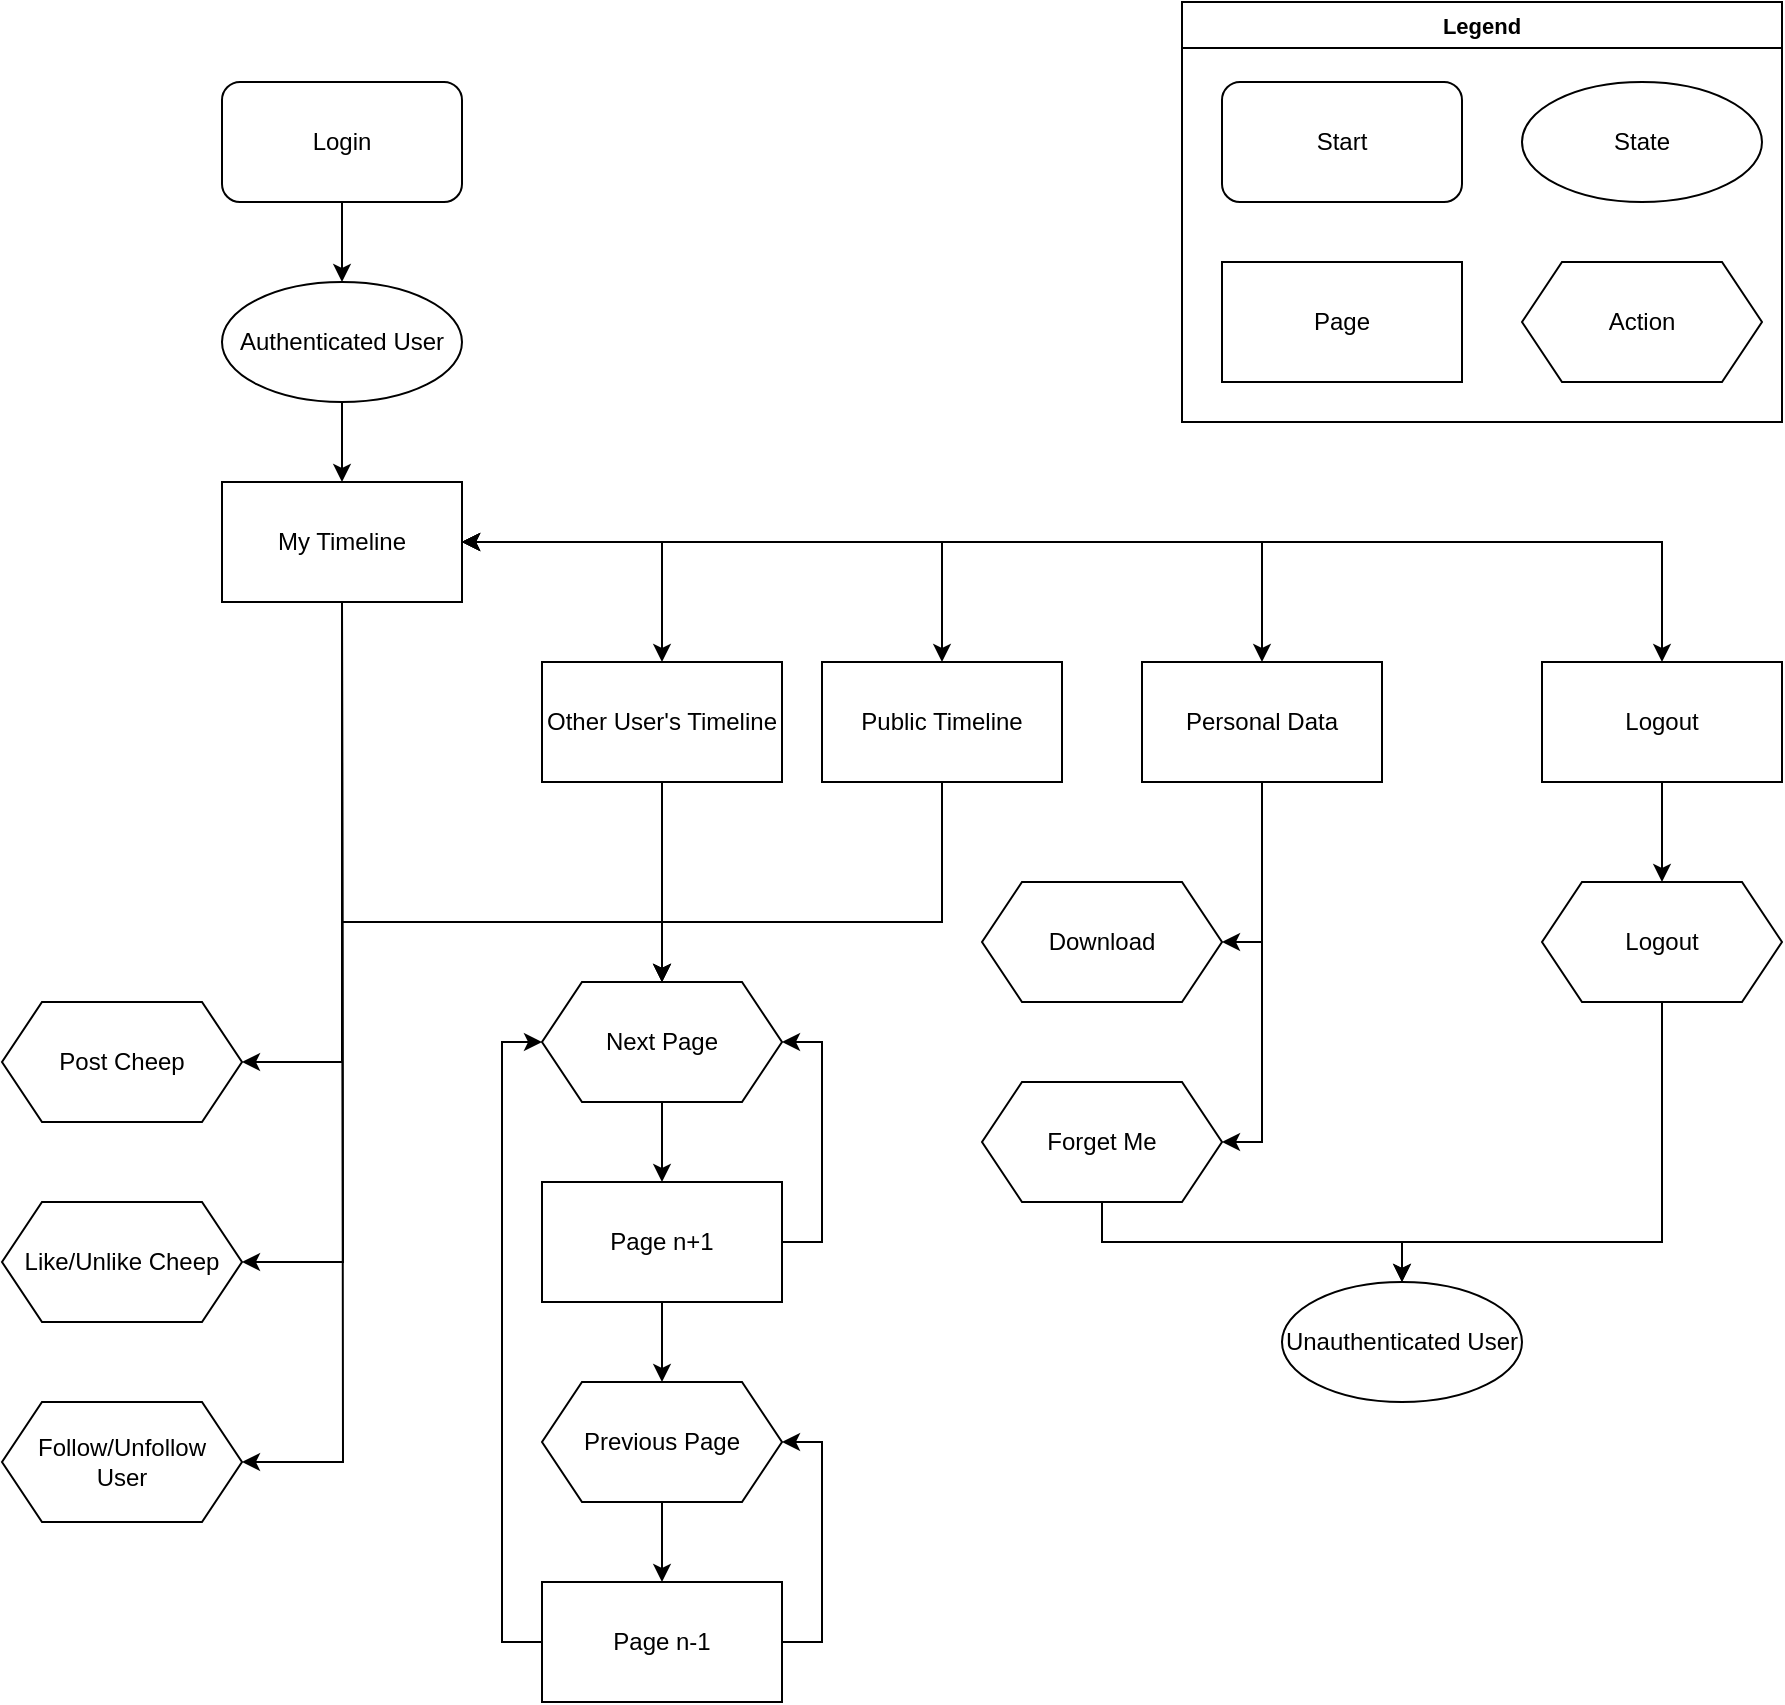 <mxfile version="25.0.3">
  <diagram name="Page-1" id="gOv-1aPmwURdJN2ceVo-">
    <mxGraphModel dx="2284" dy="705" grid="1" gridSize="10" guides="1" tooltips="1" connect="1" arrows="1" fold="1" page="1" pageScale="1" pageWidth="850" pageHeight="1100" math="0" shadow="0">
      <root>
        <mxCell id="0" />
        <mxCell id="1" parent="0" />
        <mxCell id="pb0m8HbCgDDxHQslc3x3-5" style="edgeStyle=orthogonalEdgeStyle;rounded=0;orthogonalLoop=1;jettySize=auto;html=1;exitX=0.5;exitY=1;exitDx=0;exitDy=0;" parent="1" source="pb0m8HbCgDDxHQslc3x3-1" target="pb0m8HbCgDDxHQslc3x3-2" edge="1">
          <mxGeometry relative="1" as="geometry" />
        </mxCell>
        <mxCell id="pb0m8HbCgDDxHQslc3x3-1" value="Login" style="rounded=1;whiteSpace=wrap;html=1;" parent="1" vertex="1">
          <mxGeometry x="40" y="120" width="120" height="60" as="geometry" />
        </mxCell>
        <mxCell id="pb0m8HbCgDDxHQslc3x3-6" style="edgeStyle=orthogonalEdgeStyle;rounded=0;orthogonalLoop=1;jettySize=auto;html=1;exitX=0.5;exitY=1;exitDx=0;exitDy=0;" parent="1" source="pb0m8HbCgDDxHQslc3x3-2" target="pb0m8HbCgDDxHQslc3x3-3" edge="1">
          <mxGeometry relative="1" as="geometry" />
        </mxCell>
        <mxCell id="pb0m8HbCgDDxHQslc3x3-2" value="Authenticated User" style="ellipse;whiteSpace=wrap;html=1;" parent="1" vertex="1">
          <mxGeometry x="40" y="220" width="120" height="60" as="geometry" />
        </mxCell>
        <mxCell id="pb0m8HbCgDDxHQslc3x3-9" style="edgeStyle=orthogonalEdgeStyle;rounded=0;orthogonalLoop=1;jettySize=auto;html=1;entryX=0.5;entryY=0;entryDx=0;entryDy=0;" parent="1" source="pb0m8HbCgDDxHQslc3x3-3" target="pb0m8HbCgDDxHQslc3x3-4" edge="1">
          <mxGeometry relative="1" as="geometry">
            <Array as="points">
              <mxPoint x="100" y="540" />
              <mxPoint x="260" y="540" />
            </Array>
          </mxGeometry>
        </mxCell>
        <mxCell id="pb0m8HbCgDDxHQslc3x3-27" style="edgeStyle=orthogonalEdgeStyle;shape=connector;rounded=0;orthogonalLoop=1;jettySize=auto;html=1;exitX=1;exitY=0.5;exitDx=0;exitDy=0;entryX=0.5;entryY=0;entryDx=0;entryDy=0;strokeColor=default;align=center;verticalAlign=middle;fontFamily=Helvetica;fontSize=11;fontColor=default;labelBackgroundColor=default;startArrow=classic;startFill=1;endArrow=classic;" parent="1" source="pb0m8HbCgDDxHQslc3x3-3" target="pb0m8HbCgDDxHQslc3x3-21" edge="1">
          <mxGeometry relative="1" as="geometry" />
        </mxCell>
        <mxCell id="pb0m8HbCgDDxHQslc3x3-31" style="edgeStyle=orthogonalEdgeStyle;shape=connector;rounded=0;orthogonalLoop=1;jettySize=auto;html=1;strokeColor=default;align=center;verticalAlign=middle;fontFamily=Helvetica;fontSize=11;fontColor=default;labelBackgroundColor=default;startArrow=classic;startFill=1;endArrow=classic;" parent="1" source="pb0m8HbCgDDxHQslc3x3-3" target="pb0m8HbCgDDxHQslc3x3-29" edge="1">
          <mxGeometry relative="1" as="geometry" />
        </mxCell>
        <mxCell id="pb0m8HbCgDDxHQslc3x3-54" style="edgeStyle=orthogonalEdgeStyle;shape=connector;rounded=0;orthogonalLoop=1;jettySize=auto;html=1;strokeColor=default;align=center;verticalAlign=middle;fontFamily=Helvetica;fontSize=11;fontColor=default;labelBackgroundColor=default;startArrow=classic;startFill=1;endArrow=classic;" parent="1" source="pb0m8HbCgDDxHQslc3x3-3" target="pb0m8HbCgDDxHQslc3x3-52" edge="1">
          <mxGeometry relative="1" as="geometry" />
        </mxCell>
        <mxCell id="pb0m8HbCgDDxHQslc3x3-57" style="edgeStyle=orthogonalEdgeStyle;shape=connector;rounded=0;orthogonalLoop=1;jettySize=auto;html=1;strokeColor=default;align=center;verticalAlign=middle;fontFamily=Helvetica;fontSize=11;fontColor=default;labelBackgroundColor=default;startArrow=classic;startFill=1;endArrow=classic;" parent="1" source="pb0m8HbCgDDxHQslc3x3-3" target="pb0m8HbCgDDxHQslc3x3-7" edge="1">
          <mxGeometry relative="1" as="geometry" />
        </mxCell>
        <mxCell id="pb0m8HbCgDDxHQslc3x3-3" value="My Timeline" style="rounded=0;whiteSpace=wrap;html=1;" parent="1" vertex="1">
          <mxGeometry x="40" y="320" width="120" height="60" as="geometry" />
        </mxCell>
        <mxCell id="pb0m8HbCgDDxHQslc3x3-12" value="" style="edgeStyle=orthogonalEdgeStyle;rounded=0;orthogonalLoop=1;jettySize=auto;html=1;" parent="1" source="pb0m8HbCgDDxHQslc3x3-4" target="pb0m8HbCgDDxHQslc3x3-11" edge="1">
          <mxGeometry relative="1" as="geometry" />
        </mxCell>
        <mxCell id="pb0m8HbCgDDxHQslc3x3-4" value="Next Page" style="shape=hexagon;perimeter=hexagonPerimeter2;whiteSpace=wrap;html=1;fixedSize=1;" parent="1" vertex="1">
          <mxGeometry x="200" y="570" width="120" height="60" as="geometry" />
        </mxCell>
        <mxCell id="pb0m8HbCgDDxHQslc3x3-10" style="edgeStyle=orthogonalEdgeStyle;rounded=0;orthogonalLoop=1;jettySize=auto;html=1;" parent="1" source="pb0m8HbCgDDxHQslc3x3-7" target="pb0m8HbCgDDxHQslc3x3-4" edge="1">
          <mxGeometry relative="1" as="geometry" />
        </mxCell>
        <mxCell id="pb0m8HbCgDDxHQslc3x3-7" value="Other User&#39;s Timeline" style="rounded=0;whiteSpace=wrap;html=1;" parent="1" vertex="1">
          <mxGeometry x="200" y="410" width="120" height="60" as="geometry" />
        </mxCell>
        <mxCell id="pb0m8HbCgDDxHQslc3x3-14" style="edgeStyle=orthogonalEdgeStyle;rounded=0;orthogonalLoop=1;jettySize=auto;html=1;" parent="1" source="pb0m8HbCgDDxHQslc3x3-11" target="pb0m8HbCgDDxHQslc3x3-13" edge="1">
          <mxGeometry relative="1" as="geometry" />
        </mxCell>
        <mxCell id="pb0m8HbCgDDxHQslc3x3-16" style="edgeStyle=orthogonalEdgeStyle;rounded=0;orthogonalLoop=1;jettySize=auto;html=1;exitX=1;exitY=0.5;exitDx=0;exitDy=0;entryX=1;entryY=0.5;entryDx=0;entryDy=0;" parent="1" source="pb0m8HbCgDDxHQslc3x3-11" target="pb0m8HbCgDDxHQslc3x3-4" edge="1">
          <mxGeometry relative="1" as="geometry" />
        </mxCell>
        <mxCell id="pb0m8HbCgDDxHQslc3x3-11" value="Page n+1" style="whiteSpace=wrap;html=1;" parent="1" vertex="1">
          <mxGeometry x="200" y="670" width="120" height="60" as="geometry" />
        </mxCell>
        <mxCell id="pb0m8HbCgDDxHQslc3x3-18" style="edgeStyle=orthogonalEdgeStyle;rounded=0;orthogonalLoop=1;jettySize=auto;html=1;exitX=0.5;exitY=1;exitDx=0;exitDy=0;" parent="1" source="pb0m8HbCgDDxHQslc3x3-13" target="pb0m8HbCgDDxHQslc3x3-17" edge="1">
          <mxGeometry relative="1" as="geometry" />
        </mxCell>
        <mxCell id="pb0m8HbCgDDxHQslc3x3-13" value="Previous Page" style="shape=hexagon;perimeter=hexagonPerimeter2;whiteSpace=wrap;html=1;fixedSize=1;" parent="1" vertex="1">
          <mxGeometry x="200" y="770" width="120" height="60" as="geometry" />
        </mxCell>
        <mxCell id="pb0m8HbCgDDxHQslc3x3-19" style="edgeStyle=orthogonalEdgeStyle;rounded=0;orthogonalLoop=1;jettySize=auto;html=1;exitX=1;exitY=0.5;exitDx=0;exitDy=0;entryX=1;entryY=0.5;entryDx=0;entryDy=0;" parent="1" source="pb0m8HbCgDDxHQslc3x3-17" target="pb0m8HbCgDDxHQslc3x3-13" edge="1">
          <mxGeometry relative="1" as="geometry" />
        </mxCell>
        <mxCell id="pb0m8HbCgDDxHQslc3x3-20" style="edgeStyle=orthogonalEdgeStyle;rounded=0;orthogonalLoop=1;jettySize=auto;html=1;exitX=0;exitY=0.5;exitDx=0;exitDy=0;entryX=0;entryY=0.5;entryDx=0;entryDy=0;" parent="1" source="pb0m8HbCgDDxHQslc3x3-17" target="pb0m8HbCgDDxHQslc3x3-4" edge="1">
          <mxGeometry relative="1" as="geometry" />
        </mxCell>
        <mxCell id="pb0m8HbCgDDxHQslc3x3-17" value="Page n-1" style="whiteSpace=wrap;html=1;" parent="1" vertex="1">
          <mxGeometry x="200" y="870" width="120" height="60" as="geometry" />
        </mxCell>
        <mxCell id="pb0m8HbCgDDxHQslc3x3-71" style="edgeStyle=orthogonalEdgeStyle;shape=connector;rounded=0;orthogonalLoop=1;jettySize=auto;html=1;exitX=0.5;exitY=1;exitDx=0;exitDy=0;entryX=1;entryY=0.5;entryDx=0;entryDy=0;strokeColor=default;align=center;verticalAlign=middle;fontFamily=Helvetica;fontSize=11;fontColor=default;labelBackgroundColor=default;startArrow=none;startFill=0;endArrow=classic;" parent="1" source="pb0m8HbCgDDxHQslc3x3-21" target="pb0m8HbCgDDxHQslc3x3-40" edge="1">
          <mxGeometry relative="1" as="geometry" />
        </mxCell>
        <mxCell id="pb0m8HbCgDDxHQslc3x3-72" style="edgeStyle=orthogonalEdgeStyle;shape=connector;rounded=0;orthogonalLoop=1;jettySize=auto;html=1;exitX=0.5;exitY=1;exitDx=0;exitDy=0;entryX=1;entryY=0.5;entryDx=0;entryDy=0;strokeColor=default;align=center;verticalAlign=middle;fontFamily=Helvetica;fontSize=11;fontColor=default;labelBackgroundColor=default;startArrow=none;startFill=0;endArrow=classic;" parent="1" source="pb0m8HbCgDDxHQslc3x3-21" target="pb0m8HbCgDDxHQslc3x3-35" edge="1">
          <mxGeometry relative="1" as="geometry" />
        </mxCell>
        <mxCell id="pb0m8HbCgDDxHQslc3x3-21" value="Personal Data" style="rounded=0;whiteSpace=wrap;html=1;" parent="1" vertex="1">
          <mxGeometry x="500" y="410" width="120" height="60" as="geometry" />
        </mxCell>
        <mxCell id="pb0m8HbCgDDxHQslc3x3-39" style="edgeStyle=orthogonalEdgeStyle;shape=connector;rounded=0;orthogonalLoop=1;jettySize=auto;html=1;strokeColor=default;align=center;verticalAlign=middle;fontFamily=Helvetica;fontSize=11;fontColor=default;labelBackgroundColor=default;startArrow=none;startFill=0;endArrow=classic;" parent="1" source="pb0m8HbCgDDxHQslc3x3-29" target="pb0m8HbCgDDxHQslc3x3-38" edge="1">
          <mxGeometry relative="1" as="geometry" />
        </mxCell>
        <mxCell id="pb0m8HbCgDDxHQslc3x3-29" value="Logout" style="rounded=0;whiteSpace=wrap;html=1;" parent="1" vertex="1">
          <mxGeometry x="700" y="410" width="120" height="60" as="geometry" />
        </mxCell>
        <mxCell id="pb0m8HbCgDDxHQslc3x3-73" style="edgeStyle=orthogonalEdgeStyle;shape=connector;rounded=0;orthogonalLoop=1;jettySize=auto;html=1;strokeColor=default;align=center;verticalAlign=middle;fontFamily=Helvetica;fontSize=11;fontColor=default;labelBackgroundColor=default;startArrow=none;startFill=0;endArrow=classic;exitX=0.5;exitY=1;exitDx=0;exitDy=0;" parent="1" source="pb0m8HbCgDDxHQslc3x3-35" target="pb0m8HbCgDDxHQslc3x3-43" edge="1">
          <mxGeometry relative="1" as="geometry" />
        </mxCell>
        <mxCell id="pb0m8HbCgDDxHQslc3x3-35" value="Forget Me" style="shape=hexagon;perimeter=hexagonPerimeter2;whiteSpace=wrap;html=1;fixedSize=1;" parent="1" vertex="1">
          <mxGeometry x="420" y="620" width="120" height="60" as="geometry" />
        </mxCell>
        <mxCell id="pb0m8HbCgDDxHQslc3x3-70" style="edgeStyle=orthogonalEdgeStyle;shape=connector;rounded=0;orthogonalLoop=1;jettySize=auto;html=1;strokeColor=default;align=center;verticalAlign=middle;fontFamily=Helvetica;fontSize=11;fontColor=default;labelBackgroundColor=default;startArrow=none;startFill=0;endArrow=classic;endFill=1;exitX=0.5;exitY=1;exitDx=0;exitDy=0;" parent="1" source="pb0m8HbCgDDxHQslc3x3-38" target="pb0m8HbCgDDxHQslc3x3-43" edge="1">
          <mxGeometry relative="1" as="geometry">
            <Array as="points">
              <mxPoint x="760" y="700" />
              <mxPoint x="630" y="700" />
            </Array>
          </mxGeometry>
        </mxCell>
        <mxCell id="pb0m8HbCgDDxHQslc3x3-38" value="Logout" style="shape=hexagon;perimeter=hexagonPerimeter2;whiteSpace=wrap;html=1;fixedSize=1;" parent="1" vertex="1">
          <mxGeometry x="700" y="520" width="120" height="60" as="geometry" />
        </mxCell>
        <mxCell id="pb0m8HbCgDDxHQslc3x3-40" value="Download" style="shape=hexagon;perimeter=hexagonPerimeter2;whiteSpace=wrap;html=1;fixedSize=1;" parent="1" vertex="1">
          <mxGeometry x="420" y="520" width="120" height="60" as="geometry" />
        </mxCell>
        <mxCell id="pb0m8HbCgDDxHQslc3x3-43" value="Unauthenticated User" style="ellipse;whiteSpace=wrap;html=1;" parent="1" vertex="1">
          <mxGeometry x="570" y="720" width="120" height="60" as="geometry" />
        </mxCell>
        <mxCell id="pb0m8HbCgDDxHQslc3x3-48" value="Start" style="rounded=1;whiteSpace=wrap;html=1;" parent="1" vertex="1">
          <mxGeometry x="540" y="120" width="120" height="60" as="geometry" />
        </mxCell>
        <mxCell id="pb0m8HbCgDDxHQslc3x3-49" value="State" style="ellipse;whiteSpace=wrap;html=1;" parent="1" vertex="1">
          <mxGeometry x="690" y="120" width="120" height="60" as="geometry" />
        </mxCell>
        <mxCell id="pb0m8HbCgDDxHQslc3x3-50" value="Page" style="rounded=0;whiteSpace=wrap;html=1;" parent="1" vertex="1">
          <mxGeometry x="540" y="210" width="120" height="60" as="geometry" />
        </mxCell>
        <mxCell id="pb0m8HbCgDDxHQslc3x3-51" value="Action" style="shape=hexagon;perimeter=hexagonPerimeter2;whiteSpace=wrap;html=1;fixedSize=1;" parent="1" vertex="1">
          <mxGeometry x="690" y="210" width="120" height="60" as="geometry" />
        </mxCell>
        <mxCell id="pb0m8HbCgDDxHQslc3x3-56" style="edgeStyle=orthogonalEdgeStyle;shape=connector;rounded=0;orthogonalLoop=1;jettySize=auto;html=1;exitX=0.5;exitY=1;exitDx=0;exitDy=0;entryX=0.5;entryY=0;entryDx=0;entryDy=0;strokeColor=default;align=center;verticalAlign=middle;fontFamily=Helvetica;fontSize=11;fontColor=default;labelBackgroundColor=default;startArrow=none;startFill=0;endArrow=classic;" parent="1" source="pb0m8HbCgDDxHQslc3x3-52" target="pb0m8HbCgDDxHQslc3x3-4" edge="1">
          <mxGeometry relative="1" as="geometry">
            <Array as="points">
              <mxPoint x="400" y="540" />
              <mxPoint x="260" y="540" />
            </Array>
          </mxGeometry>
        </mxCell>
        <mxCell id="pb0m8HbCgDDxHQslc3x3-52" value="Public Timeline" style="rounded=0;whiteSpace=wrap;html=1;" parent="1" vertex="1">
          <mxGeometry x="340" y="410" width="120" height="60" as="geometry" />
        </mxCell>
        <mxCell id="pb0m8HbCgDDxHQslc3x3-65" style="edgeStyle=orthogonalEdgeStyle;shape=connector;rounded=0;orthogonalLoop=1;jettySize=auto;html=1;exitX=1;exitY=0.5;exitDx=0;exitDy=0;entryX=0.5;entryY=1;entryDx=0;entryDy=0;strokeColor=default;align=center;verticalAlign=middle;fontFamily=Helvetica;fontSize=11;fontColor=default;labelBackgroundColor=default;startArrow=classic;startFill=1;endArrow=none;endFill=0;" parent="1" source="pb0m8HbCgDDxHQslc3x3-58" target="pb0m8HbCgDDxHQslc3x3-3" edge="1">
          <mxGeometry relative="1" as="geometry" />
        </mxCell>
        <mxCell id="pb0m8HbCgDDxHQslc3x3-58" value="Post Cheep" style="shape=hexagon;perimeter=hexagonPerimeter2;whiteSpace=wrap;html=1;fixedSize=1;" parent="1" vertex="1">
          <mxGeometry x="-70" y="580" width="120" height="60" as="geometry" />
        </mxCell>
        <mxCell id="pb0m8HbCgDDxHQslc3x3-66" style="edgeStyle=orthogonalEdgeStyle;shape=connector;rounded=0;orthogonalLoop=1;jettySize=auto;html=1;exitX=1;exitY=0.5;exitDx=0;exitDy=0;strokeColor=default;align=center;verticalAlign=middle;fontFamily=Helvetica;fontSize=11;fontColor=default;labelBackgroundColor=default;startArrow=classic;startFill=1;endArrow=none;endFill=0;" parent="1" source="pb0m8HbCgDDxHQslc3x3-59" edge="1">
          <mxGeometry relative="1" as="geometry">
            <mxPoint x="100" y="380" as="targetPoint" />
          </mxGeometry>
        </mxCell>
        <mxCell id="pb0m8HbCgDDxHQslc3x3-59" value="Like/Unlike Cheep" style="shape=hexagon;perimeter=hexagonPerimeter2;whiteSpace=wrap;html=1;fixedSize=1;" parent="1" vertex="1">
          <mxGeometry x="-70" y="680" width="120" height="60" as="geometry" />
        </mxCell>
        <mxCell id="pb0m8HbCgDDxHQslc3x3-67" style="edgeStyle=orthogonalEdgeStyle;shape=connector;rounded=0;orthogonalLoop=1;jettySize=auto;html=1;exitX=1;exitY=0.5;exitDx=0;exitDy=0;strokeColor=default;align=center;verticalAlign=middle;fontFamily=Helvetica;fontSize=11;fontColor=default;labelBackgroundColor=default;startArrow=classic;startFill=1;endArrow=none;endFill=0;" parent="1" source="pb0m8HbCgDDxHQslc3x3-61" edge="1">
          <mxGeometry relative="1" as="geometry">
            <mxPoint x="100" y="380" as="targetPoint" />
          </mxGeometry>
        </mxCell>
        <mxCell id="pb0m8HbCgDDxHQslc3x3-61" value="Follow/Unfollow&lt;br&gt;User" style="shape=hexagon;perimeter=hexagonPerimeter2;whiteSpace=wrap;html=1;fixedSize=1;" parent="1" vertex="1">
          <mxGeometry x="-70" y="780" width="120" height="60" as="geometry" />
        </mxCell>
        <mxCell id="ul66Ncjwv-3DhFanQNK7-46" value="Legend" style="swimlane;whiteSpace=wrap;html=1;fontFamily=Helvetica;fontSize=11;fontColor=default;labelBackgroundColor=default;" vertex="1" parent="1">
          <mxGeometry x="520" y="80" width="300" height="210" as="geometry" />
        </mxCell>
      </root>
    </mxGraphModel>
  </diagram>
</mxfile>
